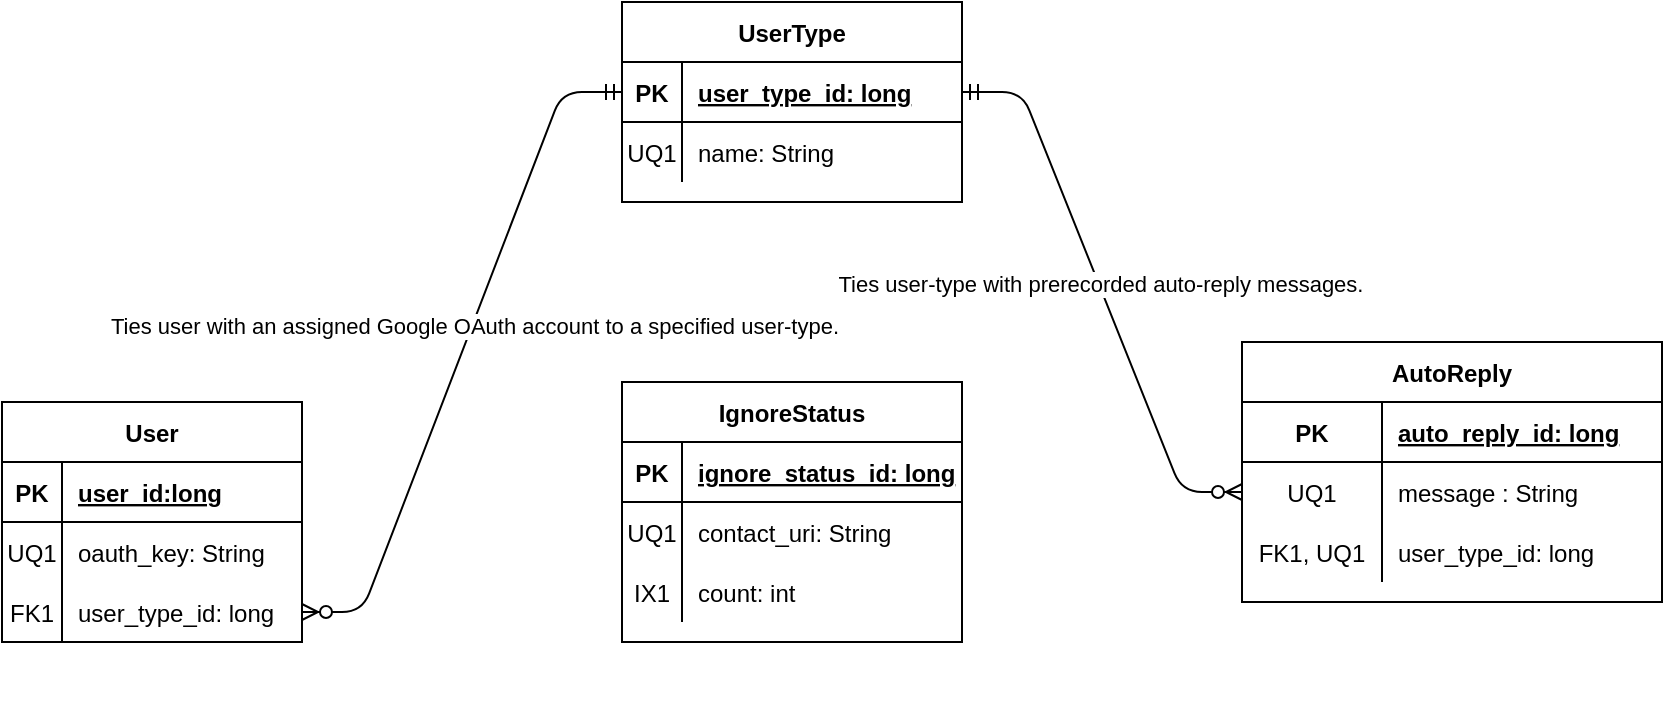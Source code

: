 <mxfile version="13.8.1" type="device"><diagram id="R2lEEEUBdFMjLlhIrx00" name="Page-1"><mxGraphModel dx="782" dy="389" grid="1" gridSize="10" guides="1" tooltips="1" connect="1" arrows="1" fold="1" page="1" pageScale="1" pageWidth="850" pageHeight="1100" math="0" shadow="0" extFonts="Permanent Marker^https://fonts.googleapis.com/css?family=Permanent+Marker"><root><mxCell id="0"/><mxCell id="1" parent="0"/><mxCell id="jIf3RM3JXvB13HXLfqpp-24" value="" style="group" parent="1" vertex="1" connectable="0"><mxGeometry x="10" y="570" width="180" height="160" as="geometry"/></mxCell><mxCell id="jIf3RM3JXvB13HXLfqpp-5" value="User" style="shape=table;startSize=30;container=1;collapsible=1;childLayout=tableLayout;fixedRows=1;rowLines=0;fontStyle=1;align=center;resizeLast=1;" parent="jIf3RM3JXvB13HXLfqpp-24" vertex="1"><mxGeometry width="150" height="120" as="geometry"/></mxCell><mxCell id="jIf3RM3JXvB13HXLfqpp-6" value="" style="shape=partialRectangle;collapsible=0;dropTarget=0;pointerEvents=0;fillColor=none;top=0;left=0;bottom=1;right=0;points=[[0,0.5],[1,0.5]];portConstraint=eastwest;" parent="jIf3RM3JXvB13HXLfqpp-5" vertex="1"><mxGeometry y="30" width="150" height="30" as="geometry"/></mxCell><mxCell id="jIf3RM3JXvB13HXLfqpp-7" value="PK" style="shape=partialRectangle;connectable=0;fillColor=none;top=0;left=0;bottom=0;right=0;fontStyle=1;overflow=hidden;" parent="jIf3RM3JXvB13HXLfqpp-6" vertex="1"><mxGeometry width="30" height="30" as="geometry"/></mxCell><mxCell id="jIf3RM3JXvB13HXLfqpp-8" value="user_id:long" style="shape=partialRectangle;connectable=0;fillColor=none;top=0;left=0;bottom=0;right=0;align=left;spacingLeft=6;fontStyle=5;overflow=hidden;" parent="jIf3RM3JXvB13HXLfqpp-6" vertex="1"><mxGeometry x="30" width="120" height="30" as="geometry"/></mxCell><mxCell id="wrCSadyKAg2sbN5S8pwH-1" value="" style="shape=partialRectangle;collapsible=0;dropTarget=0;pointerEvents=0;fillColor=none;top=0;left=0;bottom=0;right=0;points=[[0,0.5],[1,0.5]];portConstraint=eastwest;" parent="jIf3RM3JXvB13HXLfqpp-5" vertex="1"><mxGeometry y="60" width="150" height="30" as="geometry"/></mxCell><mxCell id="wrCSadyKAg2sbN5S8pwH-2" value="UQ1" style="shape=partialRectangle;connectable=0;fillColor=none;top=0;left=0;bottom=0;right=0;editable=1;overflow=hidden;" parent="wrCSadyKAg2sbN5S8pwH-1" vertex="1"><mxGeometry width="30" height="30" as="geometry"/></mxCell><mxCell id="wrCSadyKAg2sbN5S8pwH-3" value="oauth_key: String" style="shape=partialRectangle;connectable=0;fillColor=none;top=0;left=0;bottom=0;right=0;align=left;spacingLeft=6;overflow=hidden;" parent="wrCSadyKAg2sbN5S8pwH-1" vertex="1"><mxGeometry x="30" width="120" height="30" as="geometry"/></mxCell><mxCell id="wrCSadyKAg2sbN5S8pwH-4" value="" style="shape=partialRectangle;collapsible=0;dropTarget=0;pointerEvents=0;fillColor=none;top=0;left=0;bottom=0;right=0;points=[[0,0.5],[1,0.5]];portConstraint=eastwest;" parent="jIf3RM3JXvB13HXLfqpp-5" vertex="1"><mxGeometry y="90" width="150" height="30" as="geometry"/></mxCell><mxCell id="wrCSadyKAg2sbN5S8pwH-5" value="FK1" style="shape=partialRectangle;connectable=0;fillColor=none;top=0;left=0;bottom=0;right=0;editable=1;overflow=hidden;" parent="wrCSadyKAg2sbN5S8pwH-4" vertex="1"><mxGeometry width="30" height="30" as="geometry"/></mxCell><mxCell id="wrCSadyKAg2sbN5S8pwH-6" value="user_type_id: long" style="shape=partialRectangle;connectable=0;fillColor=none;top=0;left=0;bottom=0;right=0;align=left;spacingLeft=6;overflow=hidden;" parent="wrCSadyKAg2sbN5S8pwH-4" vertex="1"><mxGeometry x="30" width="120" height="30" as="geometry"/></mxCell><mxCell id="wrCSadyKAg2sbN5S8pwH-20" value="" style="edgeStyle=entityRelationEdgeStyle;fontSize=12;html=1;endArrow=ERmandOne;entryX=0;entryY=0.5;entryDx=0;entryDy=0;exitX=1;exitY=0.5;exitDx=0;exitDy=0;endFill=0;startArrow=ERzeroToMany;startFill=1;" parent="1" source="wrCSadyKAg2sbN5S8pwH-4" target="wrCSadyKAg2sbN5S8pwH-8" edge="1"><mxGeometry width="100" height="100" relative="1" as="geometry"><mxPoint x="310" y="510" as="sourcePoint"/><mxPoint x="410" y="410" as="targetPoint"/></mxGeometry></mxCell><mxCell id="h7o5i4VEpd4f6AXCIc7a-1" value="Ties user with an assigned Google OAuth account to a specified user-type." style="edgeLabel;html=1;align=center;verticalAlign=middle;resizable=0;points=[];" vertex="1" connectable="0" parent="wrCSadyKAg2sbN5S8pwH-20"><mxGeometry x="0.083" y="-1" relative="1" as="geometry"><mxPoint as="offset"/></mxGeometry></mxCell><mxCell id="wrCSadyKAg2sbN5S8pwH-21" value="" style="edgeStyle=entityRelationEdgeStyle;fontSize=12;html=1;endArrow=ERzeroToMany;startArrow=ERmandOne;exitX=1;exitY=0.5;exitDx=0;exitDy=0;entryX=0;entryY=0.5;entryDx=0;entryDy=0;" parent="1" source="wrCSadyKAg2sbN5S8pwH-8" target="C-vyLk0tnHw3VtMMgP7b-6" edge="1"><mxGeometry width="100" height="100" relative="1" as="geometry"><mxPoint x="580" y="520" as="sourcePoint"/><mxPoint x="680" y="420" as="targetPoint"/></mxGeometry></mxCell><mxCell id="h7o5i4VEpd4f6AXCIc7a-2" value="Ties user-type with prerecorded auto-reply messages." style="edgeLabel;html=1;align=center;verticalAlign=middle;resizable=0;points=[];" vertex="1" connectable="0" parent="wrCSadyKAg2sbN5S8pwH-21"><mxGeometry x="-0.029" relative="1" as="geometry"><mxPoint as="offset"/></mxGeometry></mxCell><mxCell id="wrCSadyKAg2sbN5S8pwH-7" value="UserType" style="shape=table;startSize=30;container=1;collapsible=1;childLayout=tableLayout;fixedRows=1;rowLines=0;fontStyle=1;align=center;resizeLast=1;" parent="1" vertex="1"><mxGeometry x="320" y="370" width="170" height="100" as="geometry"/></mxCell><mxCell id="wrCSadyKAg2sbN5S8pwH-8" value="" style="shape=partialRectangle;collapsible=0;dropTarget=0;pointerEvents=0;fillColor=none;top=0;left=0;bottom=1;right=0;points=[[0,0.5],[1,0.5]];portConstraint=eastwest;" parent="wrCSadyKAg2sbN5S8pwH-7" vertex="1"><mxGeometry y="30" width="170" height="30" as="geometry"/></mxCell><mxCell id="wrCSadyKAg2sbN5S8pwH-9" value="PK" style="shape=partialRectangle;connectable=0;fillColor=none;top=0;left=0;bottom=0;right=0;fontStyle=1;overflow=hidden;" parent="wrCSadyKAg2sbN5S8pwH-8" vertex="1"><mxGeometry width="30" height="30" as="geometry"/></mxCell><mxCell id="wrCSadyKAg2sbN5S8pwH-10" value="user_type_id: long" style="shape=partialRectangle;connectable=0;fillColor=none;top=0;left=0;bottom=0;right=0;align=left;spacingLeft=6;fontStyle=5;overflow=hidden;" parent="wrCSadyKAg2sbN5S8pwH-8" vertex="1"><mxGeometry x="30" width="140" height="30" as="geometry"/></mxCell><mxCell id="wrCSadyKAg2sbN5S8pwH-11" value="" style="shape=partialRectangle;collapsible=0;dropTarget=0;pointerEvents=0;fillColor=none;top=0;left=0;bottom=0;right=0;points=[[0,0.5],[1,0.5]];portConstraint=eastwest;" parent="wrCSadyKAg2sbN5S8pwH-7" vertex="1"><mxGeometry y="60" width="170" height="30" as="geometry"/></mxCell><mxCell id="wrCSadyKAg2sbN5S8pwH-12" value="UQ1" style="shape=partialRectangle;connectable=0;fillColor=none;top=0;left=0;bottom=0;right=0;editable=1;overflow=hidden;" parent="wrCSadyKAg2sbN5S8pwH-11" vertex="1"><mxGeometry width="30" height="30" as="geometry"/></mxCell><mxCell id="wrCSadyKAg2sbN5S8pwH-13" value="name: String" style="shape=partialRectangle;connectable=0;fillColor=none;top=0;left=0;bottom=0;right=0;align=left;spacingLeft=6;overflow=hidden;" parent="wrCSadyKAg2sbN5S8pwH-11" vertex="1"><mxGeometry x="30" width="140" height="30" as="geometry"/></mxCell><mxCell id="wrCSadyKAg2sbN5S8pwH-22" value="IgnoreStatus" style="shape=table;startSize=30;container=1;collapsible=1;childLayout=tableLayout;fixedRows=1;rowLines=0;fontStyle=1;align=center;resizeLast=1;" parent="1" vertex="1"><mxGeometry x="320" y="560" width="170" height="130" as="geometry"/></mxCell><mxCell id="wrCSadyKAg2sbN5S8pwH-23" value="" style="shape=partialRectangle;collapsible=0;dropTarget=0;pointerEvents=0;fillColor=none;top=0;left=0;bottom=1;right=0;points=[[0,0.5],[1,0.5]];portConstraint=eastwest;" parent="wrCSadyKAg2sbN5S8pwH-22" vertex="1"><mxGeometry y="30" width="170" height="30" as="geometry"/></mxCell><mxCell id="wrCSadyKAg2sbN5S8pwH-24" value="PK" style="shape=partialRectangle;connectable=0;fillColor=none;top=0;left=0;bottom=0;right=0;fontStyle=1;overflow=hidden;" parent="wrCSadyKAg2sbN5S8pwH-23" vertex="1"><mxGeometry width="30" height="30" as="geometry"/></mxCell><mxCell id="wrCSadyKAg2sbN5S8pwH-25" value="ignore_status_id: long" style="shape=partialRectangle;connectable=0;fillColor=none;top=0;left=0;bottom=0;right=0;align=left;spacingLeft=6;fontStyle=5;overflow=hidden;" parent="wrCSadyKAg2sbN5S8pwH-23" vertex="1"><mxGeometry x="30" width="140" height="30" as="geometry"/></mxCell><mxCell id="wrCSadyKAg2sbN5S8pwH-26" value="" style="shape=partialRectangle;collapsible=0;dropTarget=0;pointerEvents=0;fillColor=none;top=0;left=0;bottom=0;right=0;points=[[0,0.5],[1,0.5]];portConstraint=eastwest;" parent="wrCSadyKAg2sbN5S8pwH-22" vertex="1"><mxGeometry y="60" width="170" height="30" as="geometry"/></mxCell><mxCell id="wrCSadyKAg2sbN5S8pwH-27" value="UQ1" style="shape=partialRectangle;connectable=0;fillColor=none;top=0;left=0;bottom=0;right=0;editable=1;overflow=hidden;" parent="wrCSadyKAg2sbN5S8pwH-26" vertex="1"><mxGeometry width="30" height="30" as="geometry"/></mxCell><mxCell id="wrCSadyKAg2sbN5S8pwH-28" value="contact_uri: String" style="shape=partialRectangle;connectable=0;fillColor=none;top=0;left=0;bottom=0;right=0;align=left;spacingLeft=6;overflow=hidden;" parent="wrCSadyKAg2sbN5S8pwH-26" vertex="1"><mxGeometry x="30" width="140" height="30" as="geometry"/></mxCell><mxCell id="wrCSadyKAg2sbN5S8pwH-29" value="" style="shape=partialRectangle;collapsible=0;dropTarget=0;pointerEvents=0;fillColor=none;top=0;left=0;bottom=0;right=0;points=[[0,0.5],[1,0.5]];portConstraint=eastwest;" parent="wrCSadyKAg2sbN5S8pwH-22" vertex="1"><mxGeometry y="90" width="170" height="30" as="geometry"/></mxCell><mxCell id="wrCSadyKAg2sbN5S8pwH-30" value="IX1" style="shape=partialRectangle;connectable=0;fillColor=none;top=0;left=0;bottom=0;right=0;editable=1;overflow=hidden;" parent="wrCSadyKAg2sbN5S8pwH-29" vertex="1"><mxGeometry width="30" height="30" as="geometry"/></mxCell><mxCell id="wrCSadyKAg2sbN5S8pwH-31" value="count: int" style="shape=partialRectangle;connectable=0;fillColor=none;top=0;left=0;bottom=0;right=0;align=left;spacingLeft=6;overflow=hidden;" parent="wrCSadyKAg2sbN5S8pwH-29" vertex="1"><mxGeometry x="30" width="140" height="30" as="geometry"/></mxCell><mxCell id="C-vyLk0tnHw3VtMMgP7b-2" value="AutoReply" style="shape=table;startSize=30;container=1;collapsible=1;childLayout=tableLayout;fixedRows=1;rowLines=0;fontStyle=1;align=center;resizeLast=1;" parent="1" vertex="1"><mxGeometry x="630" y="540" width="210" height="130" as="geometry"/></mxCell><mxCell id="C-vyLk0tnHw3VtMMgP7b-3" value="" style="shape=partialRectangle;collapsible=0;dropTarget=0;pointerEvents=0;fillColor=none;points=[[0,0.5],[1,0.5]];portConstraint=eastwest;top=0;left=0;right=0;bottom=1;" parent="C-vyLk0tnHw3VtMMgP7b-2" vertex="1"><mxGeometry y="30" width="210" height="30" as="geometry"/></mxCell><mxCell id="C-vyLk0tnHw3VtMMgP7b-4" value="PK" style="shape=partialRectangle;overflow=hidden;connectable=0;fillColor=none;top=0;left=0;bottom=0;right=0;fontStyle=1;" parent="C-vyLk0tnHw3VtMMgP7b-3" vertex="1"><mxGeometry width="70" height="30" as="geometry"/></mxCell><mxCell id="C-vyLk0tnHw3VtMMgP7b-5" value="auto_reply_id: long" style="shape=partialRectangle;overflow=hidden;connectable=0;fillColor=none;top=0;left=0;bottom=0;right=0;align=left;spacingLeft=6;fontStyle=5;" parent="C-vyLk0tnHw3VtMMgP7b-3" vertex="1"><mxGeometry x="70" width="140" height="30" as="geometry"/></mxCell><mxCell id="C-vyLk0tnHw3VtMMgP7b-6" value="" style="shape=partialRectangle;collapsible=0;dropTarget=0;pointerEvents=0;fillColor=none;points=[[0,0.5],[1,0.5]];portConstraint=eastwest;top=0;left=0;right=0;bottom=0;" parent="C-vyLk0tnHw3VtMMgP7b-2" vertex="1"><mxGeometry y="60" width="210" height="30" as="geometry"/></mxCell><mxCell id="C-vyLk0tnHw3VtMMgP7b-7" value="UQ1" style="shape=partialRectangle;overflow=hidden;connectable=0;fillColor=none;top=0;left=0;bottom=0;right=0;" parent="C-vyLk0tnHw3VtMMgP7b-6" vertex="1"><mxGeometry width="70" height="30" as="geometry"/></mxCell><mxCell id="C-vyLk0tnHw3VtMMgP7b-8" value="message : String" style="shape=partialRectangle;overflow=hidden;connectable=0;fillColor=none;top=0;left=0;bottom=0;right=0;align=left;spacingLeft=6;" parent="C-vyLk0tnHw3VtMMgP7b-6" vertex="1"><mxGeometry x="70" width="140" height="30" as="geometry"/></mxCell><mxCell id="C-vyLk0tnHw3VtMMgP7b-9" value="" style="shape=partialRectangle;collapsible=0;dropTarget=0;pointerEvents=0;fillColor=none;points=[[0,0.5],[1,0.5]];portConstraint=eastwest;top=0;left=0;right=0;bottom=0;" parent="C-vyLk0tnHw3VtMMgP7b-2" vertex="1"><mxGeometry y="90" width="210" height="30" as="geometry"/></mxCell><mxCell id="C-vyLk0tnHw3VtMMgP7b-10" value="FK1, UQ1" style="shape=partialRectangle;overflow=hidden;connectable=0;fillColor=none;top=0;left=0;bottom=0;right=0;" parent="C-vyLk0tnHw3VtMMgP7b-9" vertex="1"><mxGeometry width="70" height="30" as="geometry"/></mxCell><mxCell id="C-vyLk0tnHw3VtMMgP7b-11" value="user_type_id: long" style="shape=partialRectangle;overflow=hidden;connectable=0;fillColor=none;top=0;left=0;bottom=0;right=0;align=left;spacingLeft=6;" parent="C-vyLk0tnHw3VtMMgP7b-9" vertex="1"><mxGeometry x="70" width="140" height="30" as="geometry"/></mxCell></root></mxGraphModel></diagram></mxfile>